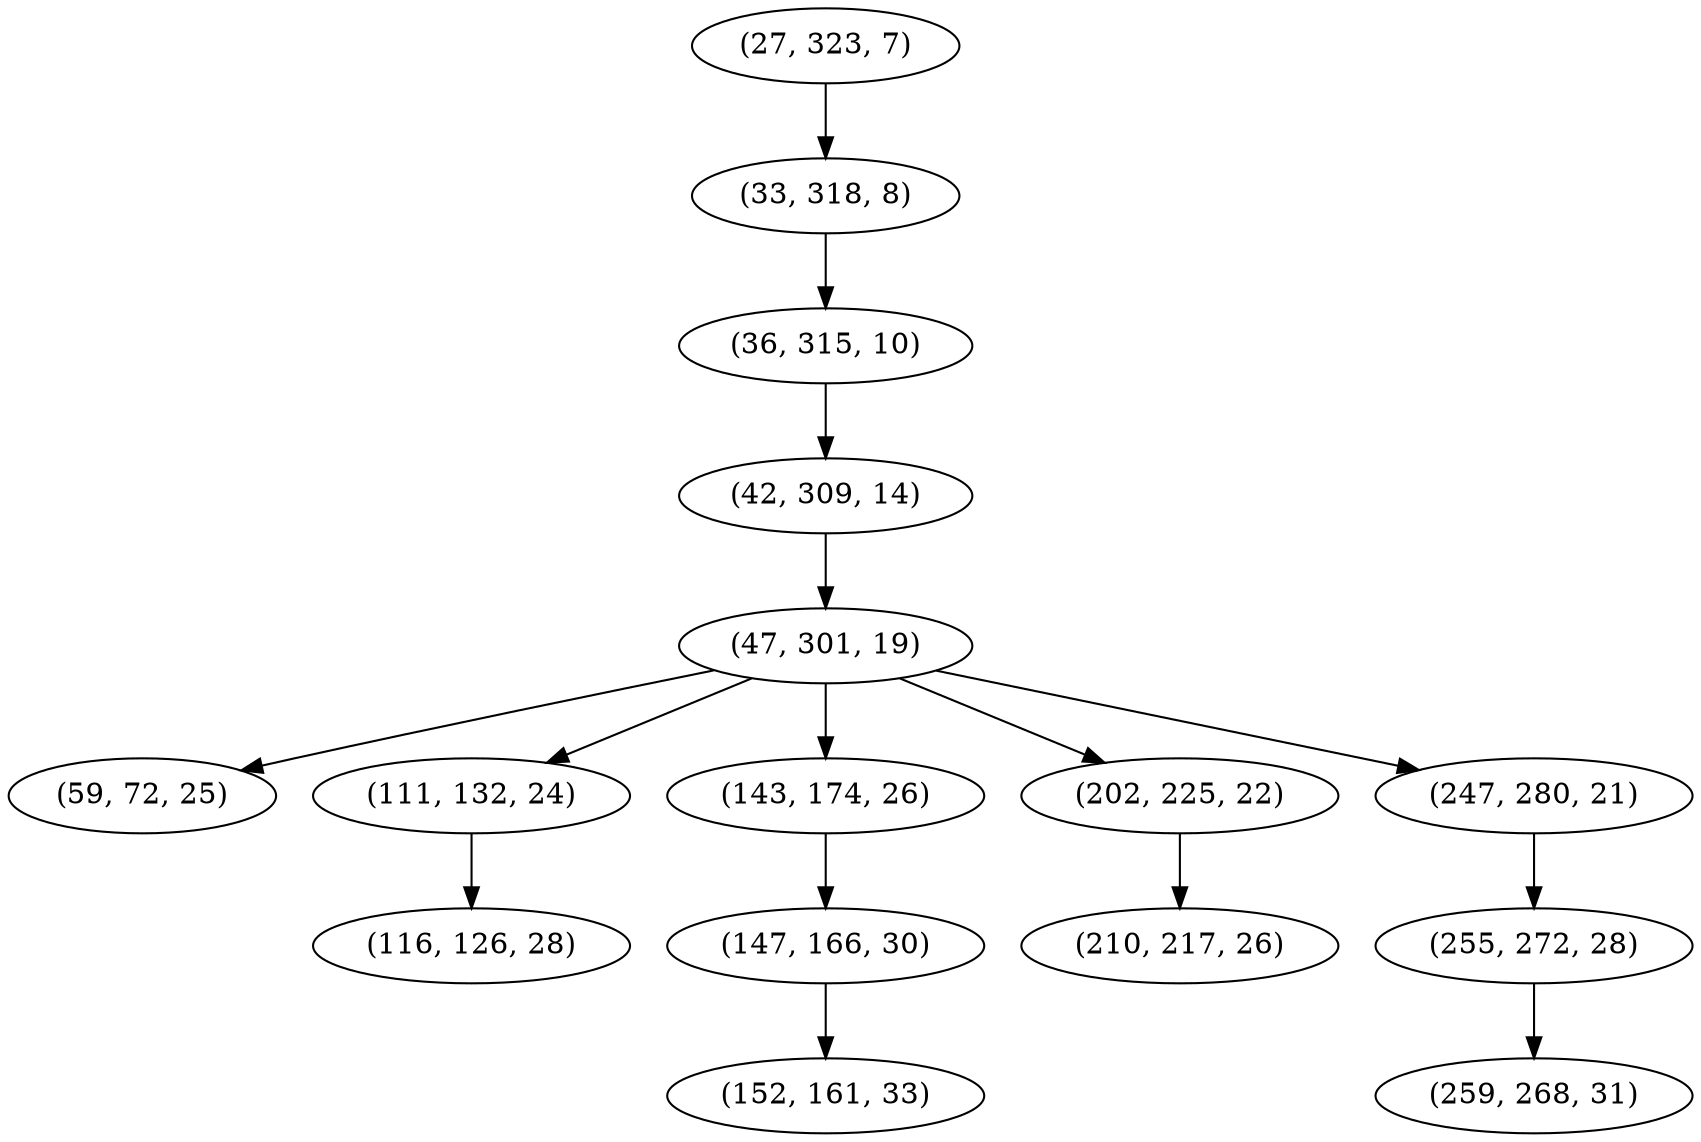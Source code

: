 digraph tree {
    "(27, 323, 7)";
    "(33, 318, 8)";
    "(36, 315, 10)";
    "(42, 309, 14)";
    "(47, 301, 19)";
    "(59, 72, 25)";
    "(111, 132, 24)";
    "(116, 126, 28)";
    "(143, 174, 26)";
    "(147, 166, 30)";
    "(152, 161, 33)";
    "(202, 225, 22)";
    "(210, 217, 26)";
    "(247, 280, 21)";
    "(255, 272, 28)";
    "(259, 268, 31)";
    "(27, 323, 7)" -> "(33, 318, 8)";
    "(33, 318, 8)" -> "(36, 315, 10)";
    "(36, 315, 10)" -> "(42, 309, 14)";
    "(42, 309, 14)" -> "(47, 301, 19)";
    "(47, 301, 19)" -> "(59, 72, 25)";
    "(47, 301, 19)" -> "(111, 132, 24)";
    "(47, 301, 19)" -> "(143, 174, 26)";
    "(47, 301, 19)" -> "(202, 225, 22)";
    "(47, 301, 19)" -> "(247, 280, 21)";
    "(111, 132, 24)" -> "(116, 126, 28)";
    "(143, 174, 26)" -> "(147, 166, 30)";
    "(147, 166, 30)" -> "(152, 161, 33)";
    "(202, 225, 22)" -> "(210, 217, 26)";
    "(247, 280, 21)" -> "(255, 272, 28)";
    "(255, 272, 28)" -> "(259, 268, 31)";
}
